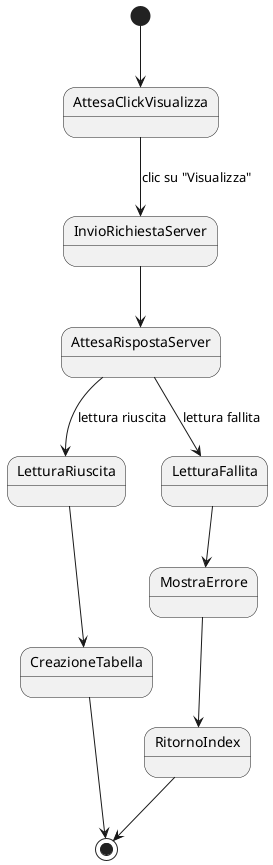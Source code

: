 @startuml Stato_Visualizza_Categoria

[*] --> AttesaClickVisualizza

AttesaClickVisualizza --> InvioRichiestaServer : clic su "Visualizza"
InvioRichiestaServer --> AttesaRispostaServer
AttesaRispostaServer --> LetturaRiuscita : lettura riuscita
AttesaRispostaServer --> LetturaFallita : lettura fallita

LetturaRiuscita --> CreazioneTabella
CreazioneTabella --> [*]

LetturaFallita --> MostraErrore
MostraErrore --> RitornoIndex
RitornoIndex --> [*]

@enduml
